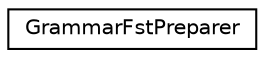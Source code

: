 digraph "Graphical Class Hierarchy"
{
  edge [fontname="Helvetica",fontsize="10",labelfontname="Helvetica",labelfontsize="10"];
  node [fontname="Helvetica",fontsize="10",shape=record];
  rankdir="LR";
  Node0 [label="GrammarFstPreparer",height=0.2,width=0.4,color="black", fillcolor="white", style="filled",URL="$classfst_1_1GrammarFstPreparer.html"];
}
